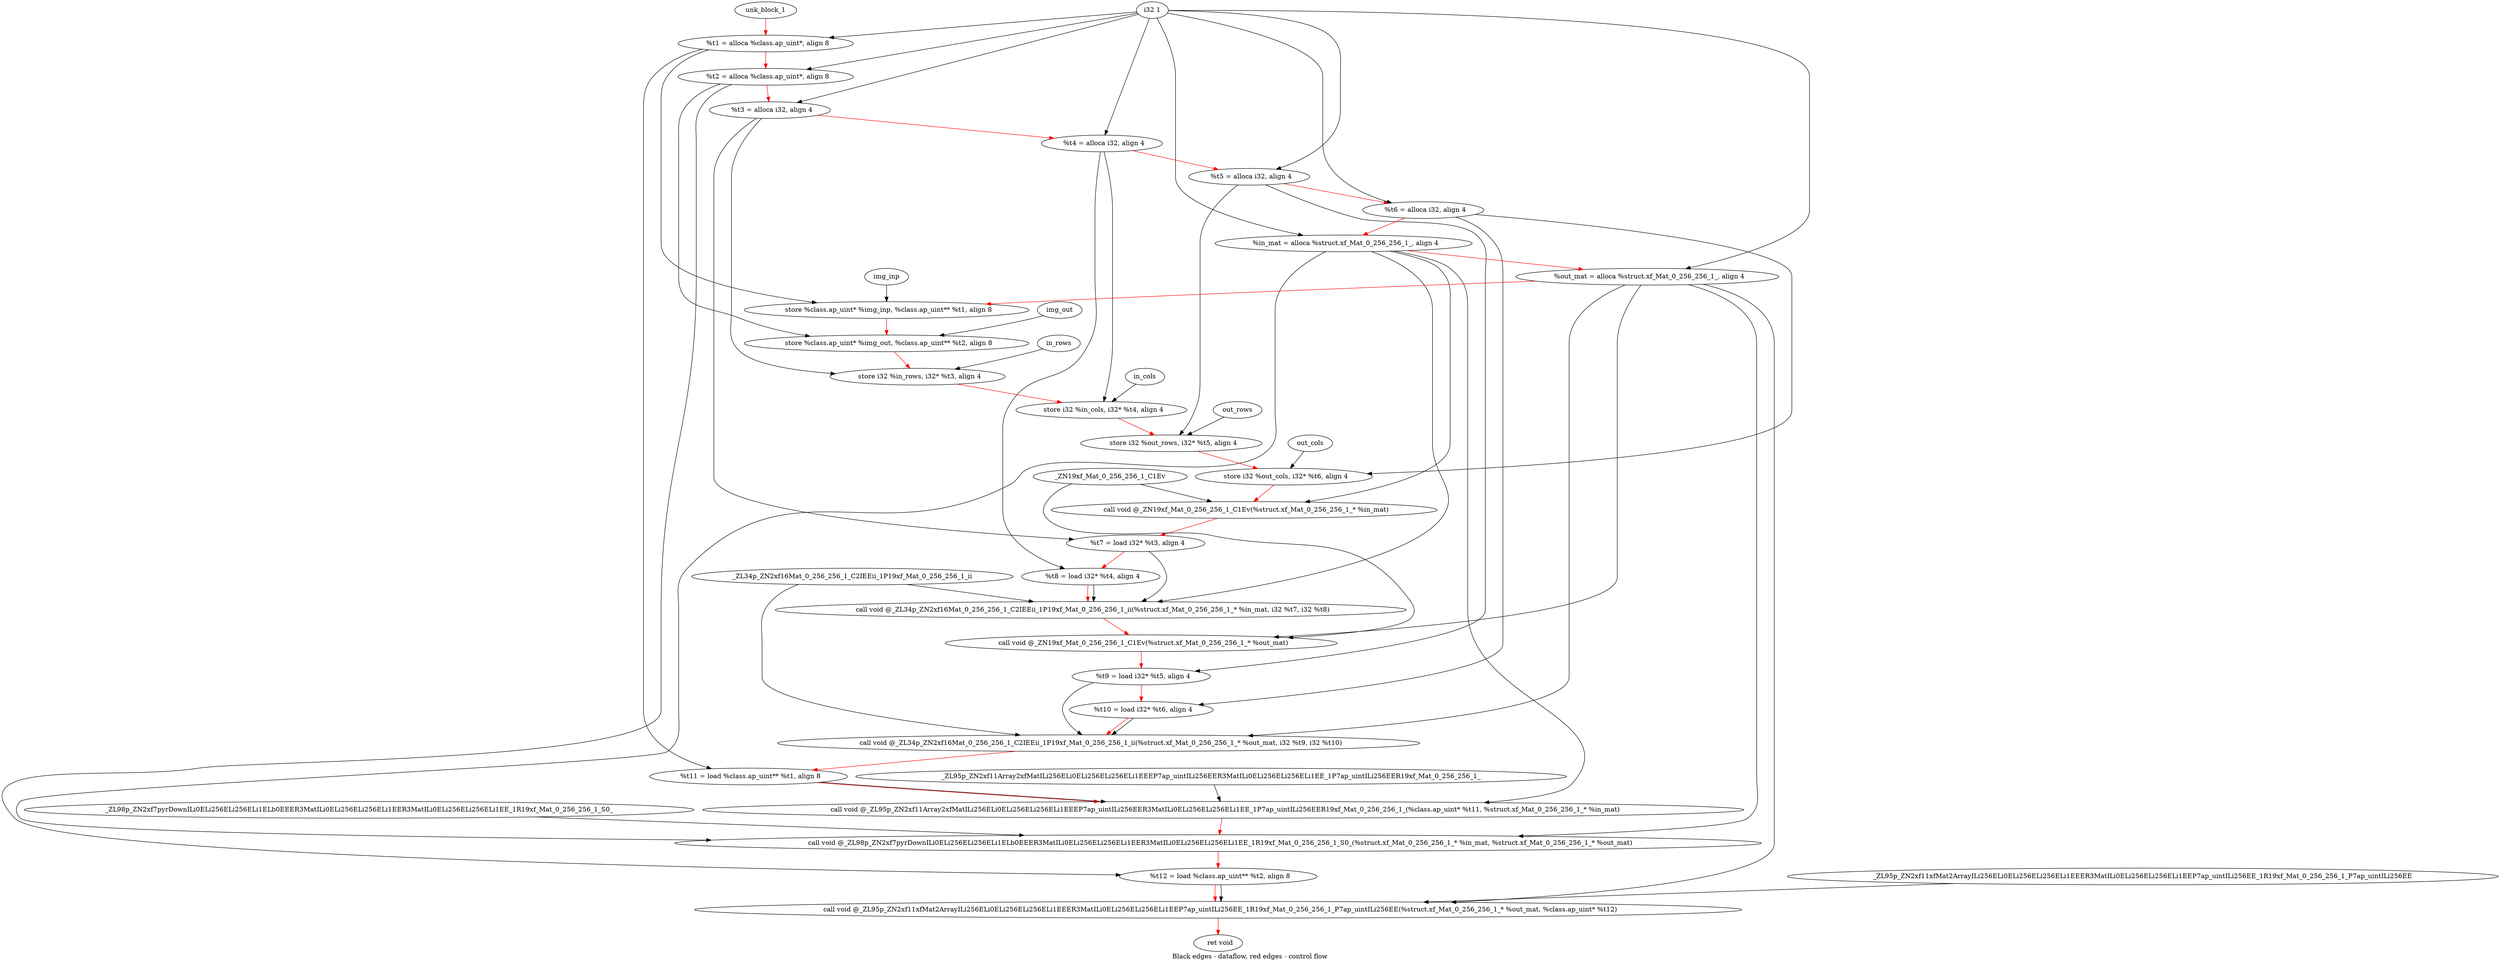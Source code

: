 digraph G {
compound=true
label="Black edges - dataflow, red edges - control flow"
"t1" [label="  %t1 = alloca %class.ap_uint*, align 8"]
"t2" [label="  %t2 = alloca %class.ap_uint*, align 8"]
"t3" [label="  %t3 = alloca i32, align 4"]
"t4" [label="  %t4 = alloca i32, align 4"]
"t5" [label="  %t5 = alloca i32, align 4"]
"t6" [label="  %t6 = alloca i32, align 4"]
"in_mat" [label="  %in_mat = alloca %struct.xf_Mat_0_256_256_1_, align 4"]
"out_mat" [label="  %out_mat = alloca %struct.xf_Mat_0_256_256_1_, align 4"]
"_1" [label="  store %class.ap_uint* %img_inp, %class.ap_uint** %t1, align 8"]
"_2" [label="  store %class.ap_uint* %img_out, %class.ap_uint** %t2, align 8"]
"_3" [label="  store i32 %in_rows, i32* %t3, align 4"]
"_4" [label="  store i32 %in_cols, i32* %t4, align 4"]
"_5" [label="  store i32 %out_rows, i32* %t5, align 4"]
"_6" [label="  store i32 %out_cols, i32* %t6, align 4"]
"_7" [label="  call void @_ZN19xf_Mat_0_256_256_1_C1Ev(%struct.xf_Mat_0_256_256_1_* %in_mat)"]
"t7" [label="  %t7 = load i32* %t3, align 4"]
"t8" [label="  %t8 = load i32* %t4, align 4"]
"_8" [label="  call void @_ZL34p_ZN2xf16Mat_0_256_256_1_C2IEEii_1P19xf_Mat_0_256_256_1_ii(%struct.xf_Mat_0_256_256_1_* %in_mat, i32 %t7, i32 %t8)"]
"_9" [label="  call void @_ZN19xf_Mat_0_256_256_1_C1Ev(%struct.xf_Mat_0_256_256_1_* %out_mat)"]
"t9" [label="  %t9 = load i32* %t5, align 4"]
"t10" [label="  %t10 = load i32* %t6, align 4"]
"_10" [label="  call void @_ZL34p_ZN2xf16Mat_0_256_256_1_C2IEEii_1P19xf_Mat_0_256_256_1_ii(%struct.xf_Mat_0_256_256_1_* %out_mat, i32 %t9, i32 %t10)"]
"t11" [label="  %t11 = load %class.ap_uint** %t1, align 8"]
"_11" [label="  call void @_ZL95p_ZN2xf11Array2xfMatILi256ELi0ELi256ELi256ELi1EEEP7ap_uintILi256EER3MatILi0ELi256ELi256ELi1EE_1P7ap_uintILi256EER19xf_Mat_0_256_256_1_(%class.ap_uint* %t11, %struct.xf_Mat_0_256_256_1_* %in_mat)"]
"_12" [label="  call void @_ZL98p_ZN2xf7pyrDownILi0ELi256ELi256ELi1ELb0EEER3MatILi0ELi256ELi256ELi1EER3MatILi0ELi256ELi256ELi1EE_1R19xf_Mat_0_256_256_1_S0_(%struct.xf_Mat_0_256_256_1_* %in_mat, %struct.xf_Mat_0_256_256_1_* %out_mat)"]
"t12" [label="  %t12 = load %class.ap_uint** %t2, align 8"]
"_13" [label="  call void @_ZL95p_ZN2xf11xfMat2ArrayILi256ELi0ELi256ELi256ELi1EEER3MatILi0ELi256ELi256ELi1EEP7ap_uintILi256EE_1R19xf_Mat_0_256_256_1_P7ap_uintILi256EE(%struct.xf_Mat_0_256_256_1_* %out_mat, %class.ap_uint* %t12)"]
"_14" [label="  ret void"]
"unk_block_1" -> "t1"[color=red]
"i32 1" -> "t1"
"t1" -> "t2"[color=red weight=2]
"i32 1" -> "t2"
"t2" -> "t3"[color=red weight=2]
"i32 1" -> "t3"
"t3" -> "t4"[color=red weight=2]
"i32 1" -> "t4"
"t4" -> "t5"[color=red weight=2]
"i32 1" -> "t5"
"t5" -> "t6"[color=red weight=2]
"i32 1" -> "t6"
"t6" -> "in_mat"[color=red weight=2]
"i32 1" -> "in_mat"
"in_mat" -> "out_mat"[color=red weight=2]
"i32 1" -> "out_mat"
"out_mat" -> "_1"[color=red weight=2]
"img_inp" -> "_1"
"t1" -> "_1"
"_1" -> "_2"[color=red weight=2]
"img_out" -> "_2"
"t2" -> "_2"
"_2" -> "_3"[color=red weight=2]
"in_rows" -> "_3"
"t3" -> "_3"
"_3" -> "_4"[color=red weight=2]
"in_cols" -> "_4"
"t4" -> "_4"
"_4" -> "_5"[color=red weight=2]
"out_rows" -> "_5"
"t5" -> "_5"
"_5" -> "_6"[color=red weight=2]
"out_cols" -> "_6"
"t6" -> "_6"
"_6" -> "_7"[color=red weight=2]
"in_mat" -> "_7"
"_ZN19xf_Mat_0_256_256_1_C1Ev" -> "_7"
"_7" -> "t7"[color=red weight=2]
"t3" -> "t7"
"t7" -> "t8"[color=red weight=2]
"t4" -> "t8"
"t8" -> "_8"[color=red weight=2]
"in_mat" -> "_8"
"t7" -> "_8"
"t8" -> "_8"
"_ZL34p_ZN2xf16Mat_0_256_256_1_C2IEEii_1P19xf_Mat_0_256_256_1_ii" -> "_8"
"_8" -> "_9"[color=red weight=2]
"out_mat" -> "_9"
"_ZN19xf_Mat_0_256_256_1_C1Ev" -> "_9"
"_9" -> "t9"[color=red weight=2]
"t5" -> "t9"
"t9" -> "t10"[color=red weight=2]
"t6" -> "t10"
"t10" -> "_10"[color=red weight=2]
"out_mat" -> "_10"
"t9" -> "_10"
"t10" -> "_10"
"_ZL34p_ZN2xf16Mat_0_256_256_1_C2IEEii_1P19xf_Mat_0_256_256_1_ii" -> "_10"
"_10" -> "t11"[color=red weight=2]
"t1" -> "t11"
"t11" -> "_11"[color=red weight=2]
"t11" -> "_11"
"in_mat" -> "_11"
"_ZL95p_ZN2xf11Array2xfMatILi256ELi0ELi256ELi256ELi1EEEP7ap_uintILi256EER3MatILi0ELi256ELi256ELi1EE_1P7ap_uintILi256EER19xf_Mat_0_256_256_1_" -> "_11"
"_11" -> "_12"[color=red weight=2]
"in_mat" -> "_12"
"out_mat" -> "_12"
"_ZL98p_ZN2xf7pyrDownILi0ELi256ELi256ELi1ELb0EEER3MatILi0ELi256ELi256ELi1EER3MatILi0ELi256ELi256ELi1EE_1R19xf_Mat_0_256_256_1_S0_" -> "_12"
"_12" -> "t12"[color=red weight=2]
"t2" -> "t12"
"t12" -> "_13"[color=red weight=2]
"out_mat" -> "_13"
"t12" -> "_13"
"_ZL95p_ZN2xf11xfMat2ArrayILi256ELi0ELi256ELi256ELi1EEER3MatILi0ELi256ELi256ELi1EEP7ap_uintILi256EE_1R19xf_Mat_0_256_256_1_P7ap_uintILi256EE" -> "_13"
"_13" -> "_14"[color=red weight=2]

}

